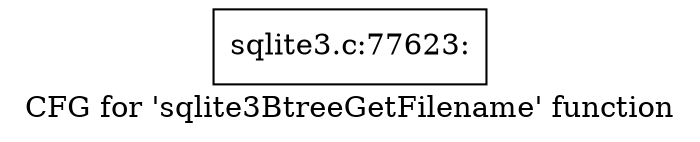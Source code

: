 digraph "CFG for 'sqlite3BtreeGetFilename' function" {
	label="CFG for 'sqlite3BtreeGetFilename' function";

	Node0x55c0fb89b570 [shape=record,label="{sqlite3.c:77623:}"];
}
